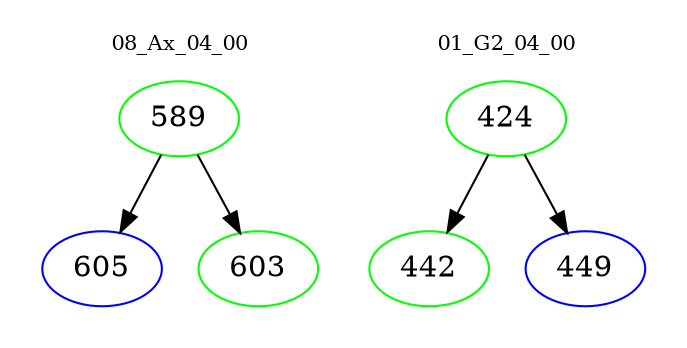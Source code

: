 digraph{
subgraph cluster_0 {
color = white
label = "08_Ax_04_00";
fontsize=10;
T0_589 [label="589", color="green"]
T0_589 -> T0_605 [color="black"]
T0_605 [label="605", color="blue"]
T0_589 -> T0_603 [color="black"]
T0_603 [label="603", color="green"]
}
subgraph cluster_1 {
color = white
label = "01_G2_04_00";
fontsize=10;
T1_424 [label="424", color="green"]
T1_424 -> T1_442 [color="black"]
T1_442 [label="442", color="green"]
T1_424 -> T1_449 [color="black"]
T1_449 [label="449", color="blue"]
}
}

